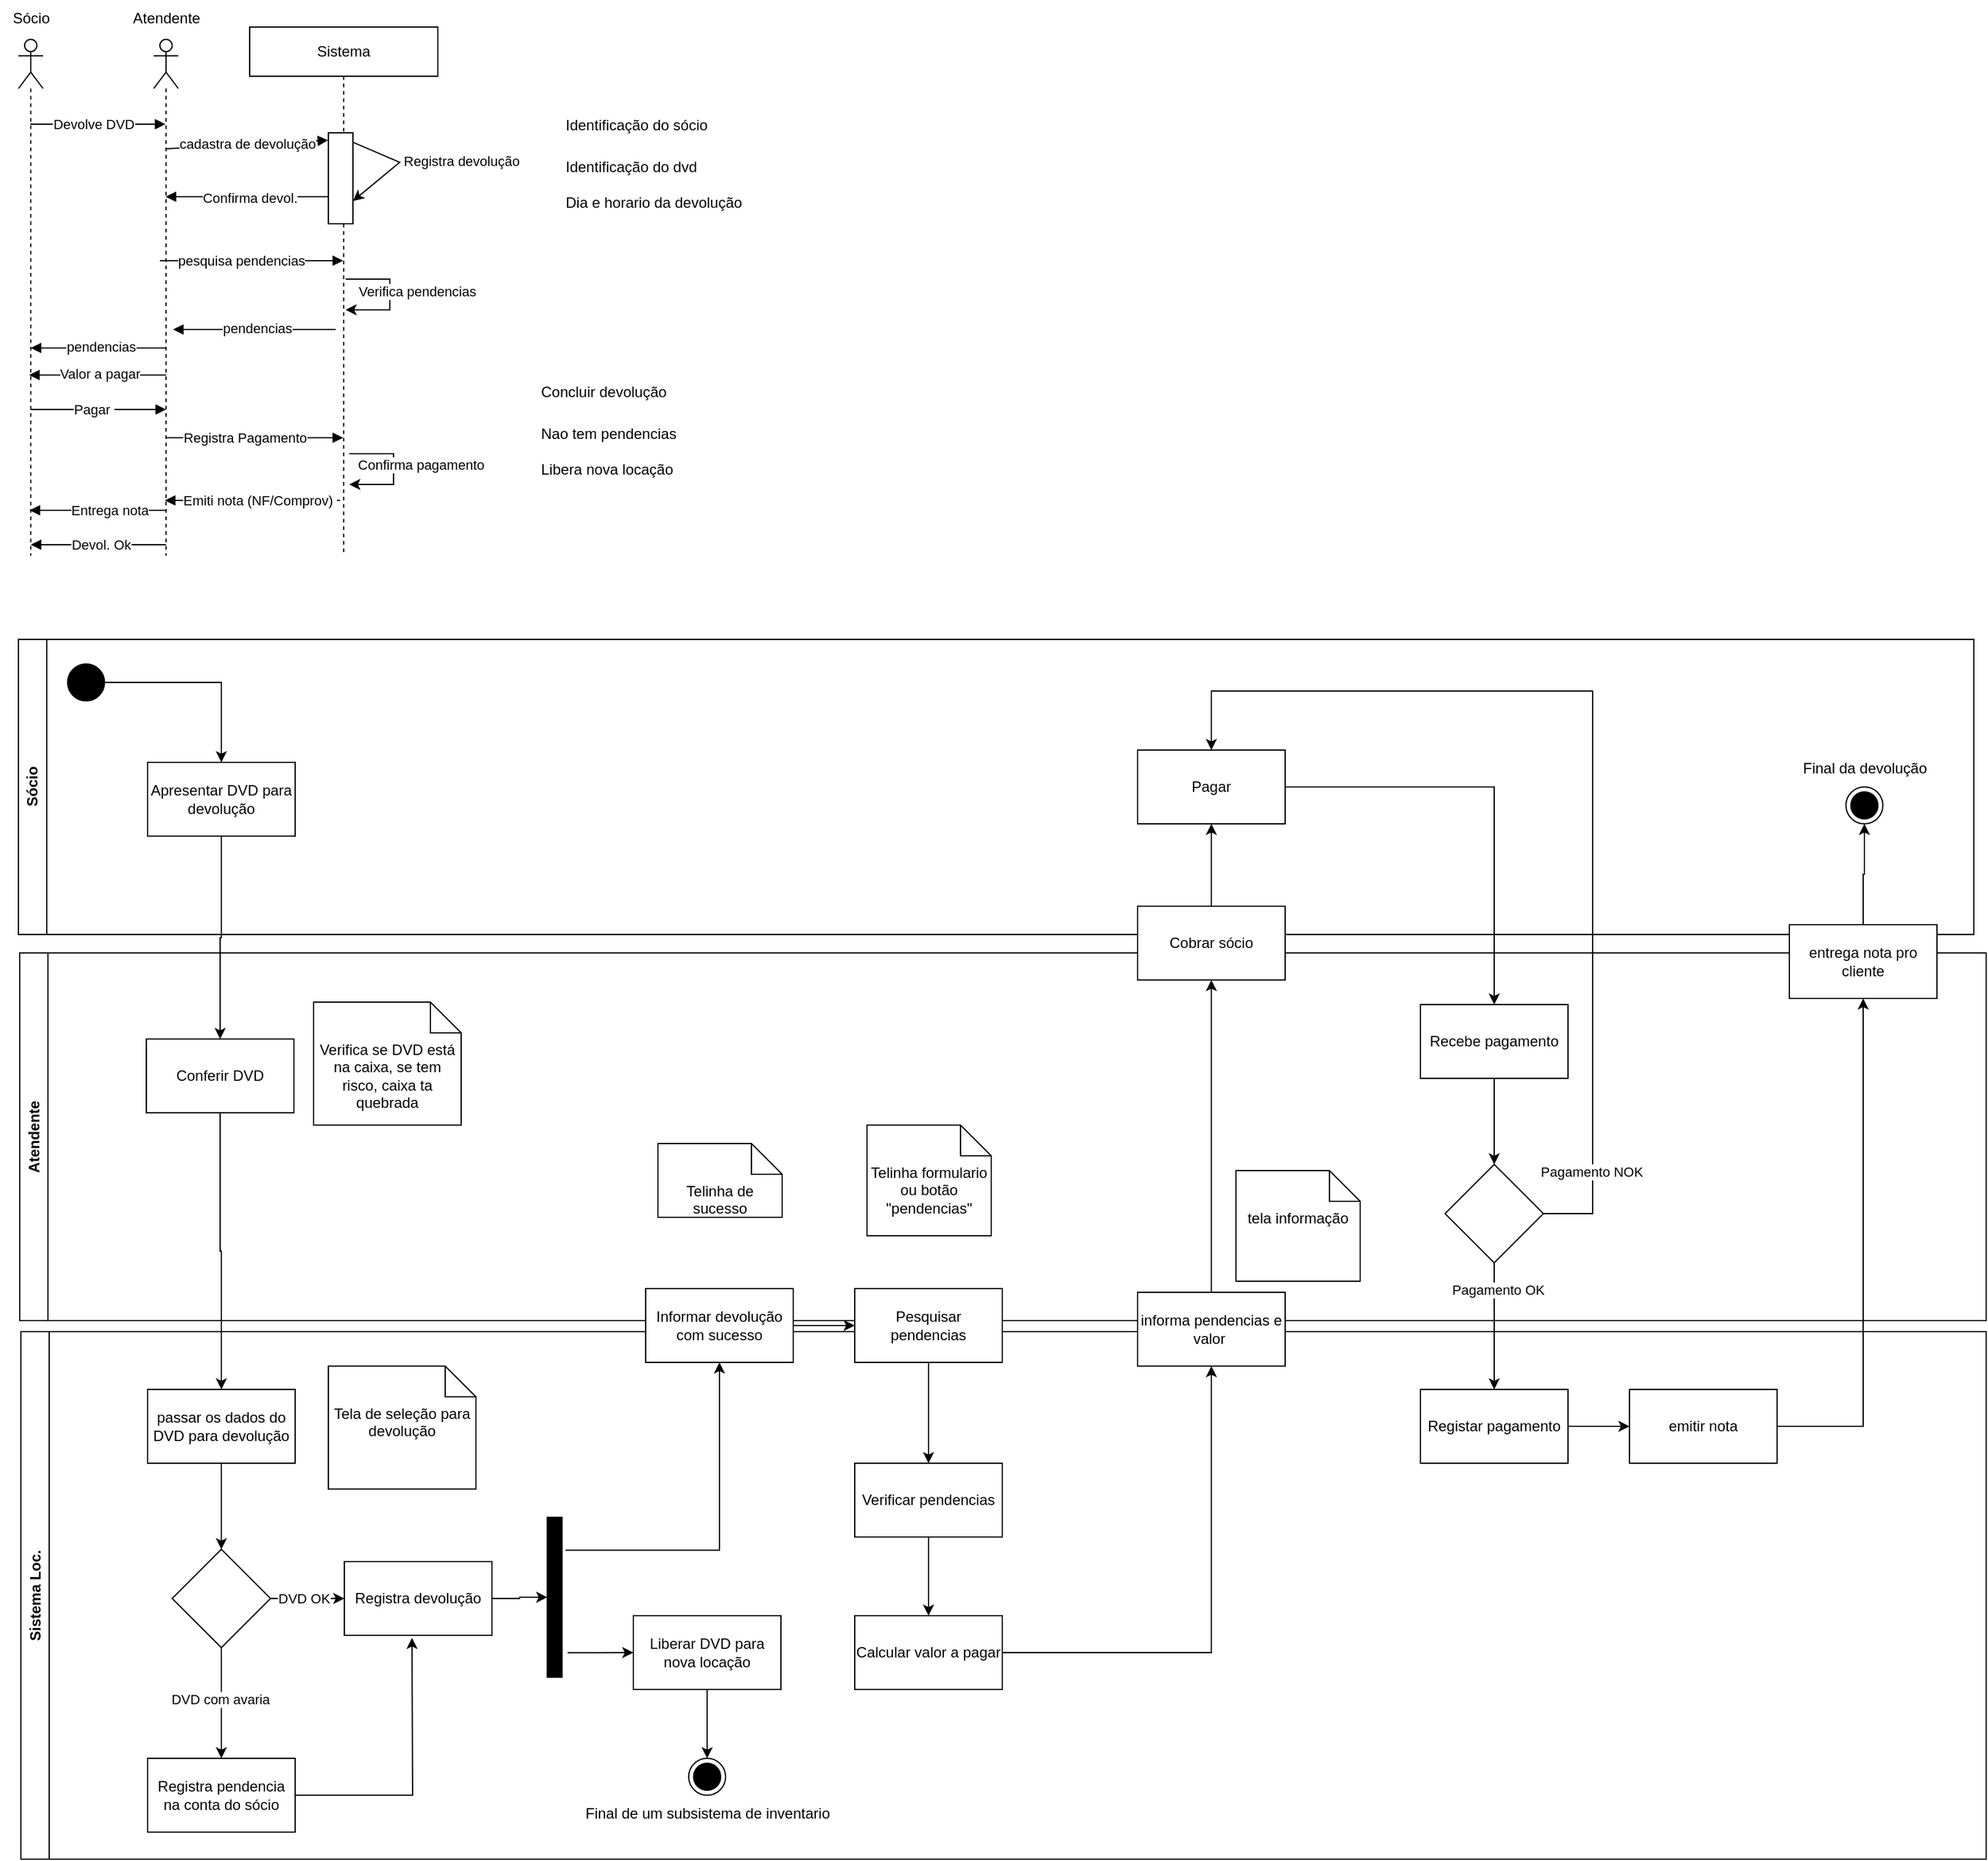 <mxfile version="21.6.8" type="device">
  <diagram name="Página-1" id="sNWrJ8EwzTx-2mtGU_c5">
    <mxGraphModel dx="3588" dy="1496" grid="1" gridSize="10" guides="1" tooltips="1" connect="1" arrows="1" fold="1" page="1" pageScale="1" pageWidth="827" pageHeight="1169" math="0" shadow="0">
      <root>
        <mxCell id="0" />
        <mxCell id="1" parent="0" />
        <mxCell id="6yE2a9u467ste0Mj5Nuw-2" value="" style="shape=umlLifeline;perimeter=lifelinePerimeter;whiteSpace=wrap;html=1;container=1;dropTarget=0;collapsible=0;recursiveResize=0;outlineConnect=0;portConstraint=eastwest;newEdgeStyle={&quot;edgeStyle&quot;:&quot;elbowEdgeStyle&quot;,&quot;elbow&quot;:&quot;vertical&quot;,&quot;curved&quot;:0,&quot;rounded&quot;:0};participant=umlActor;" vertex="1" parent="1">
          <mxGeometry x="70" y="90" width="20" height="420" as="geometry" />
        </mxCell>
        <mxCell id="6yE2a9u467ste0Mj5Nuw-3" value="" style="shape=umlLifeline;perimeter=lifelinePerimeter;whiteSpace=wrap;html=1;container=1;dropTarget=0;collapsible=0;recursiveResize=0;outlineConnect=0;portConstraint=eastwest;newEdgeStyle={&quot;edgeStyle&quot;:&quot;elbowEdgeStyle&quot;,&quot;elbow&quot;:&quot;vertical&quot;,&quot;curved&quot;:0,&quot;rounded&quot;:0};participant=umlActor;" vertex="1" parent="1">
          <mxGeometry x="180" y="90" width="20" height="420" as="geometry" />
        </mxCell>
        <mxCell id="6yE2a9u467ste0Mj5Nuw-4" value="Sistema" style="shape=umlLifeline;perimeter=lifelinePerimeter;whiteSpace=wrap;html=1;container=1;dropTarget=0;collapsible=0;recursiveResize=0;outlineConnect=0;portConstraint=eastwest;newEdgeStyle={&quot;edgeStyle&quot;:&quot;elbowEdgeStyle&quot;,&quot;elbow&quot;:&quot;vertical&quot;,&quot;curved&quot;:0,&quot;rounded&quot;:0};" vertex="1" parent="1">
          <mxGeometry x="258" y="80" width="153" height="430" as="geometry" />
        </mxCell>
        <mxCell id="6yE2a9u467ste0Mj5Nuw-6" value="Sócio" style="text;html=1;align=center;verticalAlign=middle;resizable=0;points=[];autosize=1;strokeColor=none;fillColor=none;" vertex="1" parent="1">
          <mxGeometry x="55" y="58" width="50" height="30" as="geometry" />
        </mxCell>
        <mxCell id="6yE2a9u467ste0Mj5Nuw-7" value="Atendente" style="text;html=1;align=center;verticalAlign=middle;resizable=0;points=[];autosize=1;strokeColor=none;fillColor=none;" vertex="1" parent="1">
          <mxGeometry x="150" y="58" width="80" height="30" as="geometry" />
        </mxCell>
        <mxCell id="6yE2a9u467ste0Mj5Nuw-8" value="" style="html=1;verticalAlign=bottom;labelBackgroundColor=none;endArrow=block;endFill=1;rounded=0;" edge="1" parent="1">
          <mxGeometry width="160" relative="1" as="geometry">
            <mxPoint x="79.5" y="159" as="sourcePoint" />
            <mxPoint x="189.5" y="159" as="targetPoint" />
          </mxGeometry>
        </mxCell>
        <mxCell id="6yE2a9u467ste0Mj5Nuw-9" value="Devolve DVD" style="edgeLabel;html=1;align=center;verticalAlign=middle;resizable=0;points=[];" vertex="1" connectable="0" parent="6yE2a9u467ste0Mj5Nuw-8">
          <mxGeometry x="-0.235" relative="1" as="geometry">
            <mxPoint x="9" as="offset" />
          </mxGeometry>
        </mxCell>
        <mxCell id="6yE2a9u467ste0Mj5Nuw-10" value="" style="html=1;verticalAlign=bottom;labelBackgroundColor=none;endArrow=block;endFill=1;rounded=0;entryX=-0.008;entryY=0.082;entryDx=0;entryDy=0;entryPerimeter=0;" edge="1" parent="1" target="6yE2a9u467ste0Mj5Nuw-14">
          <mxGeometry width="160" relative="1" as="geometry">
            <mxPoint x="189.81" y="179" as="sourcePoint" />
            <mxPoint x="319.5" y="179" as="targetPoint" />
          </mxGeometry>
        </mxCell>
        <mxCell id="6yE2a9u467ste0Mj5Nuw-11" value="cadastra de devolução" style="edgeLabel;html=1;align=center;verticalAlign=middle;resizable=0;points=[];" vertex="1" connectable="0" parent="6yE2a9u467ste0Mj5Nuw-10">
          <mxGeometry x="0.001" y="-2" relative="1" as="geometry">
            <mxPoint y="-3" as="offset" />
          </mxGeometry>
        </mxCell>
        <mxCell id="6yE2a9u467ste0Mj5Nuw-14" value="" style="rounded=0;whiteSpace=wrap;html=1;" vertex="1" parent="1">
          <mxGeometry x="322" y="166" width="20" height="74" as="geometry" />
        </mxCell>
        <mxCell id="6yE2a9u467ste0Mj5Nuw-15" value="" style="endArrow=classic;html=1;rounded=0;exitX=0.984;exitY=0.102;exitDx=0;exitDy=0;entryX=1;entryY=0.75;entryDx=0;entryDy=0;elbow=vertical;exitPerimeter=0;" edge="1" parent="1" source="6yE2a9u467ste0Mj5Nuw-14" target="6yE2a9u467ste0Mj5Nuw-14">
          <mxGeometry width="50" height="50" relative="1" as="geometry">
            <mxPoint x="250" y="230" as="sourcePoint" />
            <mxPoint x="300" y="180" as="targetPoint" />
            <Array as="points">
              <mxPoint x="380" y="190" />
            </Array>
          </mxGeometry>
        </mxCell>
        <mxCell id="6yE2a9u467ste0Mj5Nuw-16" value="Registra devolução" style="edgeLabel;html=1;align=center;verticalAlign=middle;resizable=0;points=[];" vertex="1" connectable="0" parent="1">
          <mxGeometry x="429.999" y="189.001" as="geometry" />
        </mxCell>
        <mxCell id="6yE2a9u467ste0Mj5Nuw-17" value="&lt;h1&gt;&lt;span style=&quot;background-color: initial; font-size: 12px; font-weight: normal;&quot;&gt;Identificação do sócio&lt;/span&gt;&lt;br&gt;&lt;/h1&gt;&lt;div&gt;&lt;span style=&quot;background-color: initial; font-size: 12px; font-weight: normal;&quot;&gt;Identificação do dvd&lt;/span&gt;&lt;/div&gt;&lt;div&gt;&lt;span style=&quot;background-color: initial; font-size: 12px; font-weight: normal;&quot;&gt;&lt;br&gt;&lt;/span&gt;&lt;/div&gt;&lt;div&gt;&lt;span style=&quot;background-color: initial; font-size: 12px; font-weight: normal;&quot;&gt;Dia e horario da devolução&lt;/span&gt;&lt;/div&gt;" style="text;html=1;strokeColor=none;fillColor=none;spacing=5;spacingTop=-20;whiteSpace=wrap;overflow=hidden;rounded=0;" vertex="1" parent="1">
          <mxGeometry x="510" y="136" width="160" height="120" as="geometry" />
        </mxCell>
        <mxCell id="6yE2a9u467ste0Mj5Nuw-18" value="" style="html=1;verticalAlign=bottom;labelBackgroundColor=none;endArrow=block;endFill=1;rounded=0;exitX=0;exitY=0.75;exitDx=0;exitDy=0;" edge="1" parent="1">
          <mxGeometry width="160" relative="1" as="geometry">
            <mxPoint x="322" y="218" as="sourcePoint" />
            <mxPoint x="189.667" y="218" as="targetPoint" />
          </mxGeometry>
        </mxCell>
        <mxCell id="6yE2a9u467ste0Mj5Nuw-20" value="Confirma devol." style="edgeLabel;html=1;align=center;verticalAlign=middle;resizable=0;points=[];" vertex="1" connectable="0" parent="6yE2a9u467ste0Mj5Nuw-18">
          <mxGeometry x="-0.032" y="-5" relative="1" as="geometry">
            <mxPoint y="6" as="offset" />
          </mxGeometry>
        </mxCell>
        <mxCell id="6yE2a9u467ste0Mj5Nuw-21" value="" style="html=1;verticalAlign=bottom;labelBackgroundColor=none;endArrow=block;endFill=1;rounded=0;" edge="1" parent="1">
          <mxGeometry width="160" relative="1" as="geometry">
            <mxPoint x="190" y="501" as="sourcePoint" />
            <mxPoint x="80" y="501" as="targetPoint" />
          </mxGeometry>
        </mxCell>
        <mxCell id="6yE2a9u467ste0Mj5Nuw-22" value="Devol. Ok" style="edgeLabel;html=1;align=center;verticalAlign=middle;resizable=0;points=[];" vertex="1" connectable="0" parent="6yE2a9u467ste0Mj5Nuw-21">
          <mxGeometry x="-0.032" y="-5" relative="1" as="geometry">
            <mxPoint y="5" as="offset" />
          </mxGeometry>
        </mxCell>
        <mxCell id="6yE2a9u467ste0Mj5Nuw-23" value="" style="html=1;verticalAlign=bottom;labelBackgroundColor=none;endArrow=block;endFill=1;rounded=0;" edge="1" parent="1">
          <mxGeometry width="160" relative="1" as="geometry">
            <mxPoint x="80" y="391" as="sourcePoint" />
            <mxPoint x="190" y="391" as="targetPoint" />
          </mxGeometry>
        </mxCell>
        <mxCell id="6yE2a9u467ste0Mj5Nuw-24" value="Pagar&amp;nbsp;" style="edgeLabel;html=1;align=center;verticalAlign=middle;resizable=0;points=[];" vertex="1" connectable="0" parent="6yE2a9u467ste0Mj5Nuw-23">
          <mxGeometry x="-0.235" relative="1" as="geometry">
            <mxPoint x="9" as="offset" />
          </mxGeometry>
        </mxCell>
        <mxCell id="6yE2a9u467ste0Mj5Nuw-27" value="" style="html=1;verticalAlign=bottom;labelBackgroundColor=none;endArrow=block;endFill=1;rounded=0;" edge="1" parent="1">
          <mxGeometry width="160" relative="1" as="geometry">
            <mxPoint x="190" y="414" as="sourcePoint" />
            <mxPoint x="334" y="414" as="targetPoint" />
          </mxGeometry>
        </mxCell>
        <mxCell id="6yE2a9u467ste0Mj5Nuw-28" value="Registra Pagamento" style="edgeLabel;html=1;align=center;verticalAlign=middle;resizable=0;points=[];" vertex="1" connectable="0" parent="6yE2a9u467ste0Mj5Nuw-27">
          <mxGeometry x="-0.235" relative="1" as="geometry">
            <mxPoint x="9" as="offset" />
          </mxGeometry>
        </mxCell>
        <mxCell id="6yE2a9u467ste0Mj5Nuw-30" value="" style="endArrow=classic;html=1;rounded=0;entryX=1.108;entryY=0.616;entryDx=0;entryDy=0;elbow=vertical;entryPerimeter=0;" edge="1" parent="1">
          <mxGeometry width="50" height="50" relative="1" as="geometry">
            <mxPoint x="339" y="427" as="sourcePoint" />
            <mxPoint x="339" y="452" as="targetPoint" />
            <Array as="points">
              <mxPoint x="375" y="427" />
              <mxPoint x="375" y="452" />
            </Array>
          </mxGeometry>
        </mxCell>
        <mxCell id="6yE2a9u467ste0Mj5Nuw-31" value="Confirma pagamento" style="edgeLabel;html=1;align=center;verticalAlign=middle;resizable=0;points=[];" vertex="1" connectable="0" parent="1">
          <mxGeometry x="396.999" y="436.001" as="geometry" />
        </mxCell>
        <mxCell id="6yE2a9u467ste0Mj5Nuw-32" value="&lt;h1&gt;&lt;span style=&quot;font-size: 12px; font-weight: 400;&quot;&gt;Concluir devolução&lt;/span&gt;&lt;/h1&gt;&lt;div&gt;Nao tem pendencias&lt;/div&gt;&lt;div&gt;&lt;br&gt;&lt;/div&gt;&lt;div&gt;Libera nova locação&lt;/div&gt;" style="text;html=1;strokeColor=none;fillColor=none;spacing=5;spacingTop=-20;whiteSpace=wrap;overflow=hidden;rounded=0;" vertex="1" parent="1">
          <mxGeometry x="490" y="353" width="160" height="120" as="geometry" />
        </mxCell>
        <mxCell id="6yE2a9u467ste0Mj5Nuw-33" value="" style="html=1;verticalAlign=bottom;labelBackgroundColor=none;endArrow=block;endFill=1;rounded=0;" edge="1" parent="1">
          <mxGeometry width="160" relative="1" as="geometry">
            <mxPoint x="331.5" y="465" as="sourcePoint" />
            <mxPoint x="189.071" y="465" as="targetPoint" />
          </mxGeometry>
        </mxCell>
        <mxCell id="6yE2a9u467ste0Mj5Nuw-34" value="Emiti nota (NF/Comprov)&amp;nbsp;" style="edgeLabel;html=1;align=center;verticalAlign=middle;resizable=0;points=[];" vertex="1" connectable="0" parent="6yE2a9u467ste0Mj5Nuw-33">
          <mxGeometry x="-0.235" relative="1" as="geometry">
            <mxPoint x="-11" as="offset" />
          </mxGeometry>
        </mxCell>
        <mxCell id="6yE2a9u467ste0Mj5Nuw-35" value="" style="html=1;verticalAlign=bottom;labelBackgroundColor=none;endArrow=block;endFill=1;rounded=0;" edge="1" parent="1">
          <mxGeometry width="160" relative="1" as="geometry">
            <mxPoint x="189.5" y="473" as="sourcePoint" />
            <mxPoint x="79.071" y="473" as="targetPoint" />
            <Array as="points">
              <mxPoint x="110" y="473" />
            </Array>
          </mxGeometry>
        </mxCell>
        <mxCell id="6yE2a9u467ste0Mj5Nuw-36" value="Entrega nota" style="edgeLabel;html=1;align=center;verticalAlign=middle;resizable=0;points=[];" vertex="1" connectable="0" parent="6yE2a9u467ste0Mj5Nuw-35">
          <mxGeometry x="-0.235" relative="1" as="geometry">
            <mxPoint x="-4" as="offset" />
          </mxGeometry>
        </mxCell>
        <mxCell id="6yE2a9u467ste0Mj5Nuw-37" value="Sócio" style="swimlane;horizontal=0;whiteSpace=wrap;html=1;" vertex="1" parent="1">
          <mxGeometry x="70" y="578" width="1590" height="240" as="geometry" />
        </mxCell>
        <mxCell id="6yE2a9u467ste0Mj5Nuw-42" value="" style="edgeStyle=orthogonalEdgeStyle;rounded=0;orthogonalLoop=1;jettySize=auto;html=1;entryX=0.5;entryY=0;entryDx=0;entryDy=0;" edge="1" parent="6yE2a9u467ste0Mj5Nuw-37" source="6yE2a9u467ste0Mj5Nuw-40" target="6yE2a9u467ste0Mj5Nuw-44">
          <mxGeometry relative="1" as="geometry">
            <mxPoint x="105" y="35.091" as="targetPoint" />
          </mxGeometry>
        </mxCell>
        <mxCell id="6yE2a9u467ste0Mj5Nuw-40" value="" style="ellipse;fillColor=strokeColor;html=1;" vertex="1" parent="6yE2a9u467ste0Mj5Nuw-37">
          <mxGeometry x="40" y="20" width="30" height="30" as="geometry" />
        </mxCell>
        <mxCell id="6yE2a9u467ste0Mj5Nuw-44" value="Apresentar DVD para devolução" style="whiteSpace=wrap;html=1;" vertex="1" parent="6yE2a9u467ste0Mj5Nuw-37">
          <mxGeometry x="105" y="100" width="120" height="60" as="geometry" />
        </mxCell>
        <mxCell id="6yE2a9u467ste0Mj5Nuw-111" value="Pagar" style="whiteSpace=wrap;html=1;" vertex="1" parent="6yE2a9u467ste0Mj5Nuw-37">
          <mxGeometry x="910" y="90" width="120" height="60" as="geometry" />
        </mxCell>
        <mxCell id="6yE2a9u467ste0Mj5Nuw-119" value="" style="ellipse;html=1;shape=endState;fillColor=strokeColor;" vertex="1" parent="6yE2a9u467ste0Mj5Nuw-37">
          <mxGeometry x="1486" y="120" width="30" height="30" as="geometry" />
        </mxCell>
        <mxCell id="6yE2a9u467ste0Mj5Nuw-132" value="Final da devolução" style="text;html=1;align=center;verticalAlign=middle;resizable=0;points=[];autosize=1;strokeColor=none;fillColor=none;" vertex="1" parent="6yE2a9u467ste0Mj5Nuw-37">
          <mxGeometry x="1441" y="90" width="120" height="30" as="geometry" />
        </mxCell>
        <mxCell id="6yE2a9u467ste0Mj5Nuw-38" value="Atendente" style="swimlane;horizontal=0;whiteSpace=wrap;html=1;" vertex="1" parent="1">
          <mxGeometry x="71" y="833" width="1599" height="299" as="geometry" />
        </mxCell>
        <mxCell id="6yE2a9u467ste0Mj5Nuw-46" value="Conferir DVD" style="whiteSpace=wrap;html=1;" vertex="1" parent="6yE2a9u467ste0Mj5Nuw-38">
          <mxGeometry x="103" y="70" width="120" height="60" as="geometry" />
        </mxCell>
        <mxCell id="6yE2a9u467ste0Mj5Nuw-58" value="Verifica se DVD está na caixa, se tem risco, caixa ta quebrada" style="shape=note2;boundedLbl=1;whiteSpace=wrap;html=1;size=25;verticalAlign=top;align=center;" vertex="1" parent="6yE2a9u467ste0Mj5Nuw-38">
          <mxGeometry x="239" y="40" width="120" height="100" as="geometry" />
        </mxCell>
        <mxCell id="6yE2a9u467ste0Mj5Nuw-95" value="Telinha formulario ou botão &quot;pendencias&quot;" style="shape=note2;boundedLbl=1;whiteSpace=wrap;html=1;size=25;verticalAlign=top;align=center;" vertex="1" parent="6yE2a9u467ste0Mj5Nuw-38">
          <mxGeometry x="689" y="140" width="101" height="90" as="geometry" />
        </mxCell>
        <mxCell id="6yE2a9u467ste0Mj5Nuw-92" value="Telinha de sucesso" style="shape=note2;boundedLbl=1;whiteSpace=wrap;html=1;size=25;verticalAlign=top;align=center;" vertex="1" parent="6yE2a9u467ste0Mj5Nuw-38">
          <mxGeometry x="519" y="155" width="101" height="60" as="geometry" />
        </mxCell>
        <mxCell id="6yE2a9u467ste0Mj5Nuw-110" value="tela informação" style="shape=note2;boundedLbl=1;whiteSpace=wrap;html=1;size=25;verticalAlign=top;align=center;" vertex="1" parent="6yE2a9u467ste0Mj5Nuw-38">
          <mxGeometry x="989" y="177" width="101" height="90" as="geometry" />
        </mxCell>
        <mxCell id="6yE2a9u467ste0Mj5Nuw-123" value="" style="edgeStyle=orthogonalEdgeStyle;rounded=0;orthogonalLoop=1;jettySize=auto;html=1;" edge="1" parent="6yE2a9u467ste0Mj5Nuw-38" source="6yE2a9u467ste0Mj5Nuw-113" target="6yE2a9u467ste0Mj5Nuw-122">
          <mxGeometry relative="1" as="geometry" />
        </mxCell>
        <mxCell id="6yE2a9u467ste0Mj5Nuw-113" value="Recebe pagamento" style="whiteSpace=wrap;html=1;" vertex="1" parent="6yE2a9u467ste0Mj5Nuw-38">
          <mxGeometry x="1139" y="42" width="120" height="60" as="geometry" />
        </mxCell>
        <mxCell id="6yE2a9u467ste0Mj5Nuw-120" value="entrega nota pro cliente" style="whiteSpace=wrap;html=1;" vertex="1" parent="6yE2a9u467ste0Mj5Nuw-38">
          <mxGeometry x="1439" y="-23" width="120" height="60" as="geometry" />
        </mxCell>
        <mxCell id="6yE2a9u467ste0Mj5Nuw-122" value="" style="rhombus;whiteSpace=wrap;html=1;" vertex="1" parent="6yE2a9u467ste0Mj5Nuw-38">
          <mxGeometry x="1159" y="172" width="80" height="80" as="geometry" />
        </mxCell>
        <mxCell id="6yE2a9u467ste0Mj5Nuw-39" value="Sistema Loc." style="swimlane;horizontal=0;whiteSpace=wrap;html=1;" vertex="1" parent="1">
          <mxGeometry x="72" y="1141" width="1598" height="429" as="geometry" />
        </mxCell>
        <mxCell id="6yE2a9u467ste0Mj5Nuw-61" value="" style="edgeStyle=orthogonalEdgeStyle;rounded=0;orthogonalLoop=1;jettySize=auto;html=1;" edge="1" parent="6yE2a9u467ste0Mj5Nuw-39" source="6yE2a9u467ste0Mj5Nuw-48" target="6yE2a9u467ste0Mj5Nuw-60">
          <mxGeometry relative="1" as="geometry" />
        </mxCell>
        <mxCell id="6yE2a9u467ste0Mj5Nuw-48" value="passar os dados do DVD para devolução" style="whiteSpace=wrap;html=1;" vertex="1" parent="6yE2a9u467ste0Mj5Nuw-39">
          <mxGeometry x="103" y="47" width="120" height="60" as="geometry" />
        </mxCell>
        <mxCell id="6yE2a9u467ste0Mj5Nuw-59" value="Tela de seleção para devolução" style="shape=note2;boundedLbl=1;whiteSpace=wrap;html=1;size=25;verticalAlign=top;align=center;" vertex="1" parent="6yE2a9u467ste0Mj5Nuw-39">
          <mxGeometry x="250" y="28" width="120" height="100" as="geometry" />
        </mxCell>
        <mxCell id="6yE2a9u467ste0Mj5Nuw-63" value="" style="edgeStyle=orthogonalEdgeStyle;rounded=0;orthogonalLoop=1;jettySize=auto;html=1;" edge="1" parent="6yE2a9u467ste0Mj5Nuw-39" source="6yE2a9u467ste0Mj5Nuw-60" target="6yE2a9u467ste0Mj5Nuw-62">
          <mxGeometry relative="1" as="geometry" />
        </mxCell>
        <mxCell id="6yE2a9u467ste0Mj5Nuw-66" value="DVD OK" style="edgeLabel;html=1;align=center;verticalAlign=middle;resizable=0;points=[];" vertex="1" connectable="0" parent="6yE2a9u467ste0Mj5Nuw-63">
          <mxGeometry x="-0.095" relative="1" as="geometry">
            <mxPoint as="offset" />
          </mxGeometry>
        </mxCell>
        <mxCell id="6yE2a9u467ste0Mj5Nuw-65" value="" style="edgeStyle=orthogonalEdgeStyle;rounded=0;orthogonalLoop=1;jettySize=auto;html=1;" edge="1" parent="6yE2a9u467ste0Mj5Nuw-39" source="6yE2a9u467ste0Mj5Nuw-60" target="6yE2a9u467ste0Mj5Nuw-64">
          <mxGeometry relative="1" as="geometry" />
        </mxCell>
        <mxCell id="6yE2a9u467ste0Mj5Nuw-67" value="DVD com avaria" style="edgeLabel;html=1;align=center;verticalAlign=middle;resizable=0;points=[];" vertex="1" connectable="0" parent="6yE2a9u467ste0Mj5Nuw-65">
          <mxGeometry x="-0.08" y="-1" relative="1" as="geometry">
            <mxPoint as="offset" />
          </mxGeometry>
        </mxCell>
        <mxCell id="6yE2a9u467ste0Mj5Nuw-60" value="" style="rhombus;whiteSpace=wrap;html=1;" vertex="1" parent="6yE2a9u467ste0Mj5Nuw-39">
          <mxGeometry x="123" y="177" width="80" height="80" as="geometry" />
        </mxCell>
        <mxCell id="6yE2a9u467ste0Mj5Nuw-79" value="" style="edgeStyle=orthogonalEdgeStyle;rounded=0;orthogonalLoop=1;jettySize=auto;html=1;" edge="1" parent="6yE2a9u467ste0Mj5Nuw-39" source="6yE2a9u467ste0Mj5Nuw-62" target="6yE2a9u467ste0Mj5Nuw-78">
          <mxGeometry relative="1" as="geometry" />
        </mxCell>
        <mxCell id="6yE2a9u467ste0Mj5Nuw-62" value="Registra devolução" style="whiteSpace=wrap;html=1;" vertex="1" parent="6yE2a9u467ste0Mj5Nuw-39">
          <mxGeometry x="263" y="187" width="120" height="60" as="geometry" />
        </mxCell>
        <mxCell id="6yE2a9u467ste0Mj5Nuw-74" style="edgeStyle=orthogonalEdgeStyle;rounded=0;orthogonalLoop=1;jettySize=auto;html=1;exitX=1;exitY=0.5;exitDx=0;exitDy=0;" edge="1" parent="6yE2a9u467ste0Mj5Nuw-39" source="6yE2a9u467ste0Mj5Nuw-64">
          <mxGeometry relative="1" as="geometry">
            <mxPoint x="318.0" y="249" as="targetPoint" />
          </mxGeometry>
        </mxCell>
        <mxCell id="6yE2a9u467ste0Mj5Nuw-64" value="Registra pendencia na conta do sócio" style="whiteSpace=wrap;html=1;" vertex="1" parent="6yE2a9u467ste0Mj5Nuw-39">
          <mxGeometry x="103" y="347" width="120" height="60" as="geometry" />
        </mxCell>
        <mxCell id="6yE2a9u467ste0Mj5Nuw-130" value="" style="edgeStyle=orthogonalEdgeStyle;rounded=0;orthogonalLoop=1;jettySize=auto;html=1;" edge="1" parent="6yE2a9u467ste0Mj5Nuw-39" source="6yE2a9u467ste0Mj5Nuw-76" target="6yE2a9u467ste0Mj5Nuw-129">
          <mxGeometry relative="1" as="geometry" />
        </mxCell>
        <mxCell id="6yE2a9u467ste0Mj5Nuw-76" value="Liberar DVD para nova locação" style="whiteSpace=wrap;html=1;" vertex="1" parent="6yE2a9u467ste0Mj5Nuw-39">
          <mxGeometry x="498" y="231" width="120" height="60" as="geometry" />
        </mxCell>
        <mxCell id="6yE2a9u467ste0Mj5Nuw-80" style="edgeStyle=orthogonalEdgeStyle;rounded=0;orthogonalLoop=1;jettySize=auto;html=1;entryX=0;entryY=0.5;entryDx=0;entryDy=0;exitX=1.374;exitY=0.847;exitDx=0;exitDy=0;exitPerimeter=0;" edge="1" parent="6yE2a9u467ste0Mj5Nuw-39" source="6yE2a9u467ste0Mj5Nuw-78" target="6yE2a9u467ste0Mj5Nuw-76">
          <mxGeometry relative="1" as="geometry" />
        </mxCell>
        <mxCell id="6yE2a9u467ste0Mj5Nuw-91" style="edgeStyle=orthogonalEdgeStyle;rounded=0;orthogonalLoop=1;jettySize=auto;html=1;entryX=0.5;entryY=1;entryDx=0;entryDy=0;exitX=1.232;exitY=0.206;exitDx=0;exitDy=0;exitPerimeter=0;" edge="1" parent="6yE2a9u467ste0Mj5Nuw-39" source="6yE2a9u467ste0Mj5Nuw-78" target="6yE2a9u467ste0Mj5Nuw-70">
          <mxGeometry relative="1" as="geometry" />
        </mxCell>
        <mxCell id="6yE2a9u467ste0Mj5Nuw-78" value="" style="html=1;points=[];perimeter=orthogonalPerimeter;fillColor=strokeColor;" vertex="1" parent="6yE2a9u467ste0Mj5Nuw-39">
          <mxGeometry x="428" y="151" width="12" height="130" as="geometry" />
        </mxCell>
        <mxCell id="6yE2a9u467ste0Mj5Nuw-70" value="Informar devolução com sucesso" style="whiteSpace=wrap;html=1;" vertex="1" parent="6yE2a9u467ste0Mj5Nuw-39">
          <mxGeometry x="508" y="-35" width="120" height="60" as="geometry" />
        </mxCell>
        <mxCell id="6yE2a9u467ste0Mj5Nuw-99" value="Calcular valor a pagar" style="whiteSpace=wrap;html=1;" vertex="1" parent="6yE2a9u467ste0Mj5Nuw-39">
          <mxGeometry x="678" y="231" width="120" height="60" as="geometry" />
        </mxCell>
        <mxCell id="6yE2a9u467ste0Mj5Nuw-105" value="" style="edgeStyle=orthogonalEdgeStyle;rounded=0;orthogonalLoop=1;jettySize=auto;html=1;" edge="1" parent="6yE2a9u467ste0Mj5Nuw-39" source="6yE2a9u467ste0Mj5Nuw-101" target="6yE2a9u467ste0Mj5Nuw-99">
          <mxGeometry relative="1" as="geometry" />
        </mxCell>
        <mxCell id="6yE2a9u467ste0Mj5Nuw-101" value="Verificar pendencias" style="whiteSpace=wrap;html=1;" vertex="1" parent="6yE2a9u467ste0Mj5Nuw-39">
          <mxGeometry x="678" y="107" width="120" height="60" as="geometry" />
        </mxCell>
        <mxCell id="6yE2a9u467ste0Mj5Nuw-106" value="informa pendencias e valor&amp;nbsp;" style="whiteSpace=wrap;html=1;" vertex="1" parent="6yE2a9u467ste0Mj5Nuw-39">
          <mxGeometry x="908" y="-32" width="120" height="60" as="geometry" />
        </mxCell>
        <mxCell id="6yE2a9u467ste0Mj5Nuw-107" value="" style="edgeStyle=orthogonalEdgeStyle;rounded=0;orthogonalLoop=1;jettySize=auto;html=1;" edge="1" parent="6yE2a9u467ste0Mj5Nuw-39" source="6yE2a9u467ste0Mj5Nuw-99" target="6yE2a9u467ste0Mj5Nuw-106">
          <mxGeometry relative="1" as="geometry" />
        </mxCell>
        <mxCell id="6yE2a9u467ste0Mj5Nuw-118" value="" style="edgeStyle=orthogonalEdgeStyle;rounded=0;orthogonalLoop=1;jettySize=auto;html=1;" edge="1" parent="6yE2a9u467ste0Mj5Nuw-39" source="6yE2a9u467ste0Mj5Nuw-115" target="6yE2a9u467ste0Mj5Nuw-117">
          <mxGeometry relative="1" as="geometry" />
        </mxCell>
        <mxCell id="6yE2a9u467ste0Mj5Nuw-115" value="Registar pagamento" style="whiteSpace=wrap;html=1;" vertex="1" parent="6yE2a9u467ste0Mj5Nuw-39">
          <mxGeometry x="1138" y="47" width="120" height="60" as="geometry" />
        </mxCell>
        <mxCell id="6yE2a9u467ste0Mj5Nuw-117" value="emitir nota" style="whiteSpace=wrap;html=1;" vertex="1" parent="6yE2a9u467ste0Mj5Nuw-39">
          <mxGeometry x="1308" y="47" width="120" height="60" as="geometry" />
        </mxCell>
        <mxCell id="6yE2a9u467ste0Mj5Nuw-129" value="" style="ellipse;html=1;shape=endState;fillColor=strokeColor;" vertex="1" parent="6yE2a9u467ste0Mj5Nuw-39">
          <mxGeometry x="543" y="347" width="30" height="30" as="geometry" />
        </mxCell>
        <mxCell id="6yE2a9u467ste0Mj5Nuw-131" value="Final de um subsistema de inventario" style="text;html=1;align=center;verticalAlign=middle;resizable=0;points=[];autosize=1;strokeColor=none;fillColor=none;" vertex="1" parent="6yE2a9u467ste0Mj5Nuw-39">
          <mxGeometry x="448" y="377" width="220" height="30" as="geometry" />
        </mxCell>
        <mxCell id="6yE2a9u467ste0Mj5Nuw-47" value="" style="edgeStyle=orthogonalEdgeStyle;rounded=0;orthogonalLoop=1;jettySize=auto;html=1;" edge="1" parent="1" source="6yE2a9u467ste0Mj5Nuw-44" target="6yE2a9u467ste0Mj5Nuw-46">
          <mxGeometry relative="1" as="geometry" />
        </mxCell>
        <mxCell id="6yE2a9u467ste0Mj5Nuw-49" value="" style="edgeStyle=orthogonalEdgeStyle;rounded=0;orthogonalLoop=1;jettySize=auto;html=1;" edge="1" parent="1" source="6yE2a9u467ste0Mj5Nuw-46" target="6yE2a9u467ste0Mj5Nuw-48">
          <mxGeometry relative="1" as="geometry" />
        </mxCell>
        <mxCell id="6yE2a9u467ste0Mj5Nuw-81" value="" style="html=1;verticalAlign=bottom;labelBackgroundColor=none;endArrow=block;endFill=1;rounded=0;" edge="1" parent="1" target="6yE2a9u467ste0Mj5Nuw-4">
          <mxGeometry width="160" relative="1" as="geometry">
            <mxPoint x="185" y="270" as="sourcePoint" />
            <mxPoint x="295" y="270" as="targetPoint" />
          </mxGeometry>
        </mxCell>
        <mxCell id="6yE2a9u467ste0Mj5Nuw-82" value="pesquisa pendencias" style="edgeLabel;html=1;align=center;verticalAlign=middle;resizable=0;points=[];" vertex="1" connectable="0" parent="6yE2a9u467ste0Mj5Nuw-81">
          <mxGeometry x="-0.235" relative="1" as="geometry">
            <mxPoint x="9" as="offset" />
          </mxGeometry>
        </mxCell>
        <mxCell id="6yE2a9u467ste0Mj5Nuw-83" value="" style="endArrow=classic;html=1;rounded=0;entryX=1.108;entryY=0.616;entryDx=0;entryDy=0;elbow=vertical;entryPerimeter=0;" edge="1" parent="1">
          <mxGeometry width="50" height="50" relative="1" as="geometry">
            <mxPoint x="336" y="285" as="sourcePoint" />
            <mxPoint x="336" y="310" as="targetPoint" />
            <Array as="points">
              <mxPoint x="372" y="285" />
              <mxPoint x="372" y="310" />
            </Array>
          </mxGeometry>
        </mxCell>
        <mxCell id="6yE2a9u467ste0Mj5Nuw-84" value="Verifica pendencias" style="edgeLabel;html=1;align=center;verticalAlign=middle;resizable=0;points=[];" vertex="1" connectable="0" parent="1">
          <mxGeometry x="393.999" y="295.001" as="geometry" />
        </mxCell>
        <mxCell id="6yE2a9u467ste0Mj5Nuw-85" value="" style="html=1;verticalAlign=bottom;labelBackgroundColor=none;endArrow=block;endFill=1;rounded=0;exitX=0;exitY=0.75;exitDx=0;exitDy=0;" edge="1" parent="1">
          <mxGeometry width="160" relative="1" as="geometry">
            <mxPoint x="328" y="326" as="sourcePoint" />
            <mxPoint x="195.667" y="326" as="targetPoint" />
          </mxGeometry>
        </mxCell>
        <mxCell id="6yE2a9u467ste0Mj5Nuw-86" value="pendencias" style="edgeLabel;html=1;align=center;verticalAlign=middle;resizable=0;points=[];" vertex="1" connectable="0" parent="6yE2a9u467ste0Mj5Nuw-85">
          <mxGeometry x="-0.032" y="-5" relative="1" as="geometry">
            <mxPoint y="4" as="offset" />
          </mxGeometry>
        </mxCell>
        <mxCell id="6yE2a9u467ste0Mj5Nuw-87" value="" style="html=1;verticalAlign=bottom;labelBackgroundColor=none;endArrow=block;endFill=1;rounded=0;" edge="1" parent="1">
          <mxGeometry width="160" relative="1" as="geometry">
            <mxPoint x="189.5" y="341" as="sourcePoint" />
            <mxPoint x="79.997" y="341" as="targetPoint" />
          </mxGeometry>
        </mxCell>
        <mxCell id="6yE2a9u467ste0Mj5Nuw-88" value="pendencias" style="edgeLabel;html=1;align=center;verticalAlign=middle;resizable=0;points=[];" vertex="1" connectable="0" parent="6yE2a9u467ste0Mj5Nuw-87">
          <mxGeometry x="-0.032" y="-5" relative="1" as="geometry">
            <mxPoint y="4" as="offset" />
          </mxGeometry>
        </mxCell>
        <mxCell id="6yE2a9u467ste0Mj5Nuw-89" value="" style="html=1;verticalAlign=bottom;labelBackgroundColor=none;endArrow=block;endFill=1;rounded=0;" edge="1" parent="1">
          <mxGeometry width="160" relative="1" as="geometry">
            <mxPoint x="190" y="363" as="sourcePoint" />
            <mxPoint x="78.667" y="363" as="targetPoint" />
          </mxGeometry>
        </mxCell>
        <mxCell id="6yE2a9u467ste0Mj5Nuw-90" value="Valor a pagar" style="edgeLabel;html=1;align=center;verticalAlign=middle;resizable=0;points=[];" vertex="1" connectable="0" parent="6yE2a9u467ste0Mj5Nuw-89">
          <mxGeometry x="-0.032" y="-5" relative="1" as="geometry">
            <mxPoint y="4" as="offset" />
          </mxGeometry>
        </mxCell>
        <mxCell id="6yE2a9u467ste0Mj5Nuw-96" value="" style="edgeStyle=orthogonalEdgeStyle;rounded=0;orthogonalLoop=1;jettySize=auto;html=1;" edge="1" parent="1" source="6yE2a9u467ste0Mj5Nuw-70" target="6yE2a9u467ste0Mj5Nuw-94">
          <mxGeometry relative="1" as="geometry" />
        </mxCell>
        <mxCell id="6yE2a9u467ste0Mj5Nuw-97" value="" style="edgeStyle=orthogonalEdgeStyle;rounded=0;orthogonalLoop=1;jettySize=auto;html=1;" edge="1" parent="1" source="6yE2a9u467ste0Mj5Nuw-94">
          <mxGeometry relative="1" as="geometry">
            <mxPoint x="810" y="1248" as="targetPoint" />
          </mxGeometry>
        </mxCell>
        <mxCell id="6yE2a9u467ste0Mj5Nuw-94" value="Pesquisar pendencias" style="whiteSpace=wrap;html=1;" vertex="1" parent="1">
          <mxGeometry x="750" y="1106" width="120" height="60" as="geometry" />
        </mxCell>
        <mxCell id="6yE2a9u467ste0Mj5Nuw-109" value="" style="edgeStyle=orthogonalEdgeStyle;rounded=0;orthogonalLoop=1;jettySize=auto;html=1;" edge="1" parent="1" source="6yE2a9u467ste0Mj5Nuw-106" target="6yE2a9u467ste0Mj5Nuw-108">
          <mxGeometry relative="1" as="geometry" />
        </mxCell>
        <mxCell id="6yE2a9u467ste0Mj5Nuw-112" value="" style="edgeStyle=orthogonalEdgeStyle;rounded=0;orthogonalLoop=1;jettySize=auto;html=1;" edge="1" parent="1" source="6yE2a9u467ste0Mj5Nuw-108" target="6yE2a9u467ste0Mj5Nuw-111">
          <mxGeometry relative="1" as="geometry" />
        </mxCell>
        <mxCell id="6yE2a9u467ste0Mj5Nuw-108" value="Cobrar sócio" style="whiteSpace=wrap;html=1;" vertex="1" parent="1">
          <mxGeometry x="980" y="795" width="120" height="60" as="geometry" />
        </mxCell>
        <mxCell id="6yE2a9u467ste0Mj5Nuw-114" value="" style="edgeStyle=orthogonalEdgeStyle;rounded=0;orthogonalLoop=1;jettySize=auto;html=1;" edge="1" parent="1" source="6yE2a9u467ste0Mj5Nuw-111" target="6yE2a9u467ste0Mj5Nuw-113">
          <mxGeometry relative="1" as="geometry" />
        </mxCell>
        <mxCell id="6yE2a9u467ste0Mj5Nuw-121" style="edgeStyle=orthogonalEdgeStyle;rounded=0;orthogonalLoop=1;jettySize=auto;html=1;entryX=0.5;entryY=1;entryDx=0;entryDy=0;" edge="1" parent="1" source="6yE2a9u467ste0Mj5Nuw-117" target="6yE2a9u467ste0Mj5Nuw-120">
          <mxGeometry relative="1" as="geometry" />
        </mxCell>
        <mxCell id="6yE2a9u467ste0Mj5Nuw-124" style="edgeStyle=orthogonalEdgeStyle;rounded=0;orthogonalLoop=1;jettySize=auto;html=1;entryX=0.5;entryY=0;entryDx=0;entryDy=0;" edge="1" parent="1" source="6yE2a9u467ste0Mj5Nuw-122" target="6yE2a9u467ste0Mj5Nuw-115">
          <mxGeometry relative="1" as="geometry" />
        </mxCell>
        <mxCell id="6yE2a9u467ste0Mj5Nuw-125" value="Pagamento OK" style="edgeLabel;html=1;align=center;verticalAlign=middle;resizable=0;points=[];" vertex="1" connectable="0" parent="6yE2a9u467ste0Mj5Nuw-124">
          <mxGeometry x="-0.602" y="3" relative="1" as="geometry">
            <mxPoint y="1" as="offset" />
          </mxGeometry>
        </mxCell>
        <mxCell id="6yE2a9u467ste0Mj5Nuw-126" style="edgeStyle=orthogonalEdgeStyle;rounded=0;orthogonalLoop=1;jettySize=auto;html=1;entryX=0.5;entryY=0;entryDx=0;entryDy=0;" edge="1" parent="1" source="6yE2a9u467ste0Mj5Nuw-122" target="6yE2a9u467ste0Mj5Nuw-111">
          <mxGeometry relative="1" as="geometry">
            <Array as="points">
              <mxPoint x="1350" y="1045" />
              <mxPoint x="1350" y="620" />
              <mxPoint x="1040" y="620" />
            </Array>
          </mxGeometry>
        </mxCell>
        <mxCell id="6yE2a9u467ste0Mj5Nuw-127" value="Pagamento NOK" style="edgeLabel;html=1;align=center;verticalAlign=middle;resizable=0;points=[];" vertex="1" connectable="0" parent="6yE2a9u467ste0Mj5Nuw-126">
          <mxGeometry x="-0.819" y="1" relative="1" as="geometry">
            <mxPoint as="offset" />
          </mxGeometry>
        </mxCell>
        <mxCell id="6yE2a9u467ste0Mj5Nuw-128" style="edgeStyle=orthogonalEdgeStyle;rounded=0;orthogonalLoop=1;jettySize=auto;html=1;entryX=0.5;entryY=1;entryDx=0;entryDy=0;" edge="1" parent="1" source="6yE2a9u467ste0Mj5Nuw-120" target="6yE2a9u467ste0Mj5Nuw-119">
          <mxGeometry relative="1" as="geometry" />
        </mxCell>
      </root>
    </mxGraphModel>
  </diagram>
</mxfile>
